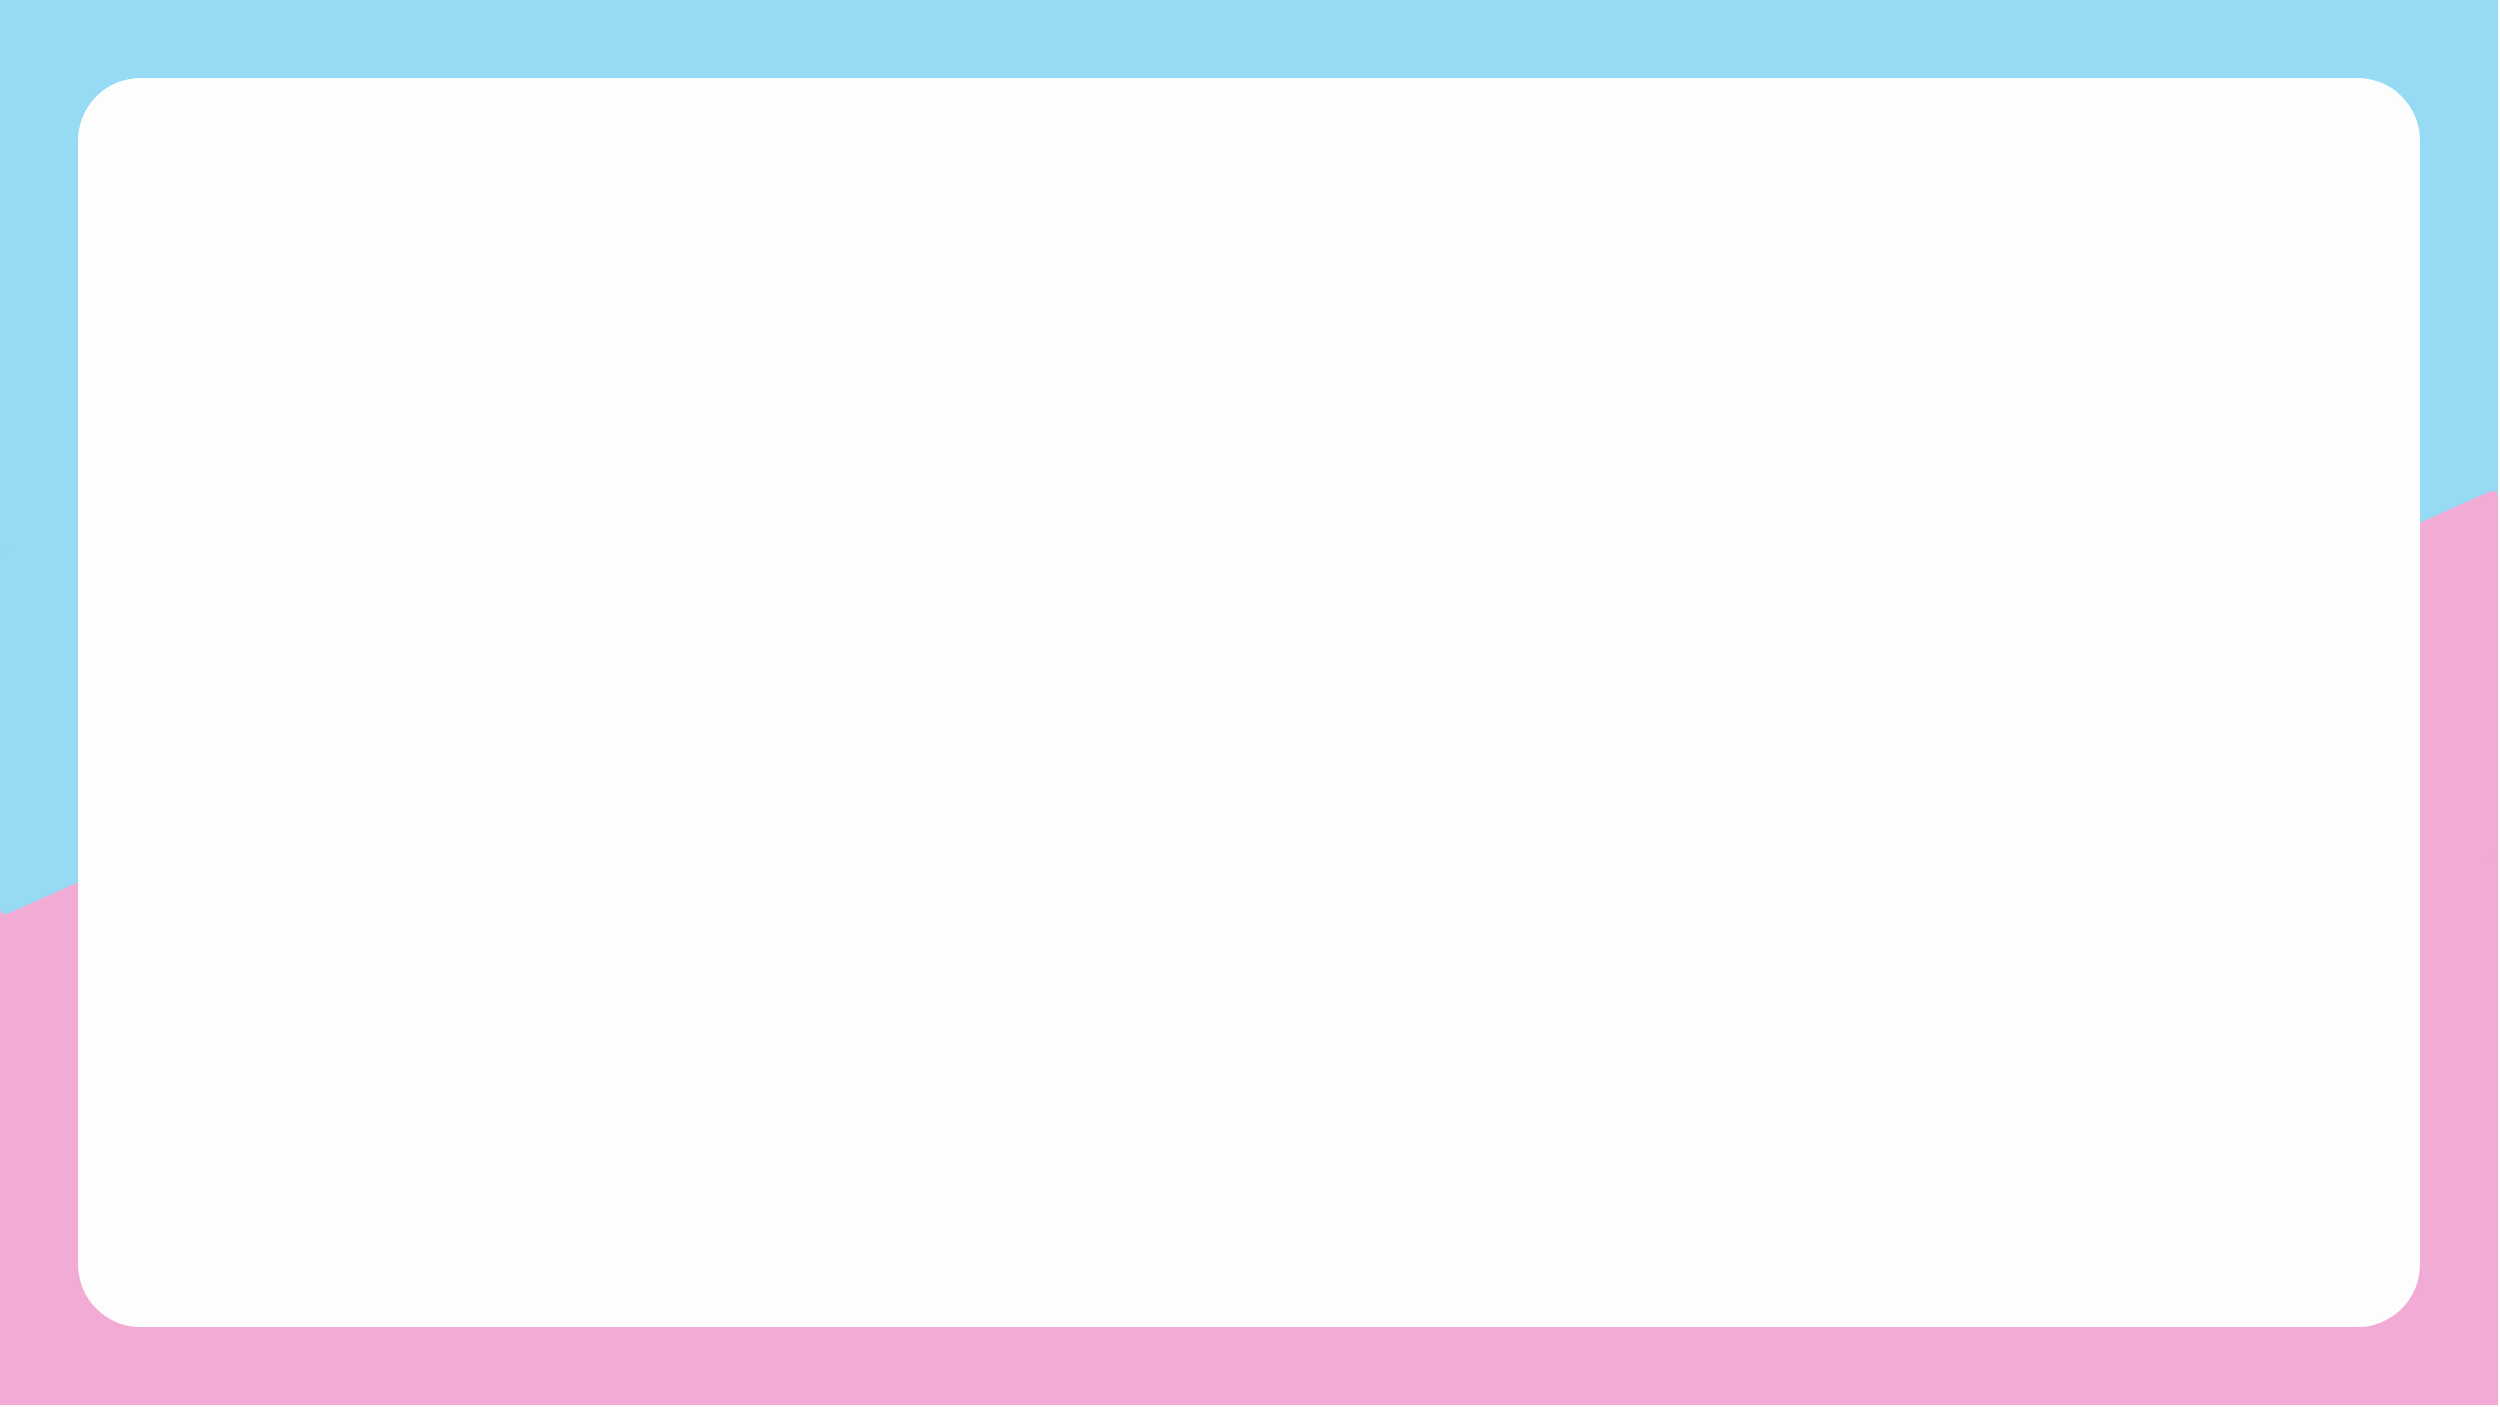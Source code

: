 <mxfile>
    <diagram name="ページ1" id="lNJrbynWoLwK0mc-II1J">
        <mxGraphModel dx="1432" dy="1222" grid="1" gridSize="10" guides="1" tooltips="1" connect="1" arrows="1" fold="1" page="1" pageScale="1" pageWidth="827" pageHeight="1169" background="light-dark(#ffffff, #68303e)" math="0" shadow="0">
            <root>
                <mxCell id="0"/>
                <mxCell id="1" parent="0"/>
                <mxCell id="eRMYUOb0QhH7tjIeQmLX-2" value="" style="whiteSpace=wrap;html=1;strokeColor=none;" parent="1" vertex="1">
                    <mxGeometry x="180" y="120" width="1280" height="720" as="geometry"/>
                </mxCell>
                <mxCell id="eRMYUOb0QhH7tjIeQmLX-4" value="" style="rounded=0;whiteSpace=wrap;html=1;strokeColor=none;fillColor=light-dark(#F2ABD5,#EDEDED);" parent="1" vertex="1">
                    <mxGeometry x="180" y="470" width="1280" height="370" as="geometry"/>
                </mxCell>
                <mxCell id="eRMYUOb0QhH7tjIeQmLX-5" value="" style="rounded=0;whiteSpace=wrap;html=1;strokeColor=none;fillColor=light-dark(#97DAF3,#EDEDED);" parent="1" vertex="1">
                    <mxGeometry x="180" y="120" width="1280" height="360" as="geometry"/>
                </mxCell>
                <mxCell id="eRMYUOb0QhH7tjIeQmLX-7" value="" style="html=1;strokeWidth=2;shape=manualInput;whiteSpace=wrap;rounded=1;size=107;arcSize=11;strokeColor=none;fillColor=light-dark(#F2ABD5,#EDEDED);" parent="1" vertex="1">
                    <mxGeometry x="1220" y="370" width="240" height="190" as="geometry"/>
                </mxCell>
                <mxCell id="eRMYUOb0QhH7tjIeQmLX-8" value="" style="html=1;strokeWidth=2;shape=manualInput;whiteSpace=wrap;rounded=1;size=107;arcSize=11;strokeColor=none;fillColor=light-dark(#97DAF3,#EDEDED);rotation=180;" parent="1" vertex="1">
                    <mxGeometry x="180" y="400" width="240" height="190" as="geometry"/>
                </mxCell>
                <mxCell id="eRMYUOb0QhH7tjIeQmLX-9" value="" style="rounded=1;whiteSpace=wrap;html=1;arcSize=5;strokeColor=none;fillColor=#FDFDFE;" parent="1" vertex="1">
                    <mxGeometry x="220" y="160" width="1200" height="640" as="geometry"/>
                </mxCell>
            </root>
        </mxGraphModel>
    </diagram>
</mxfile>